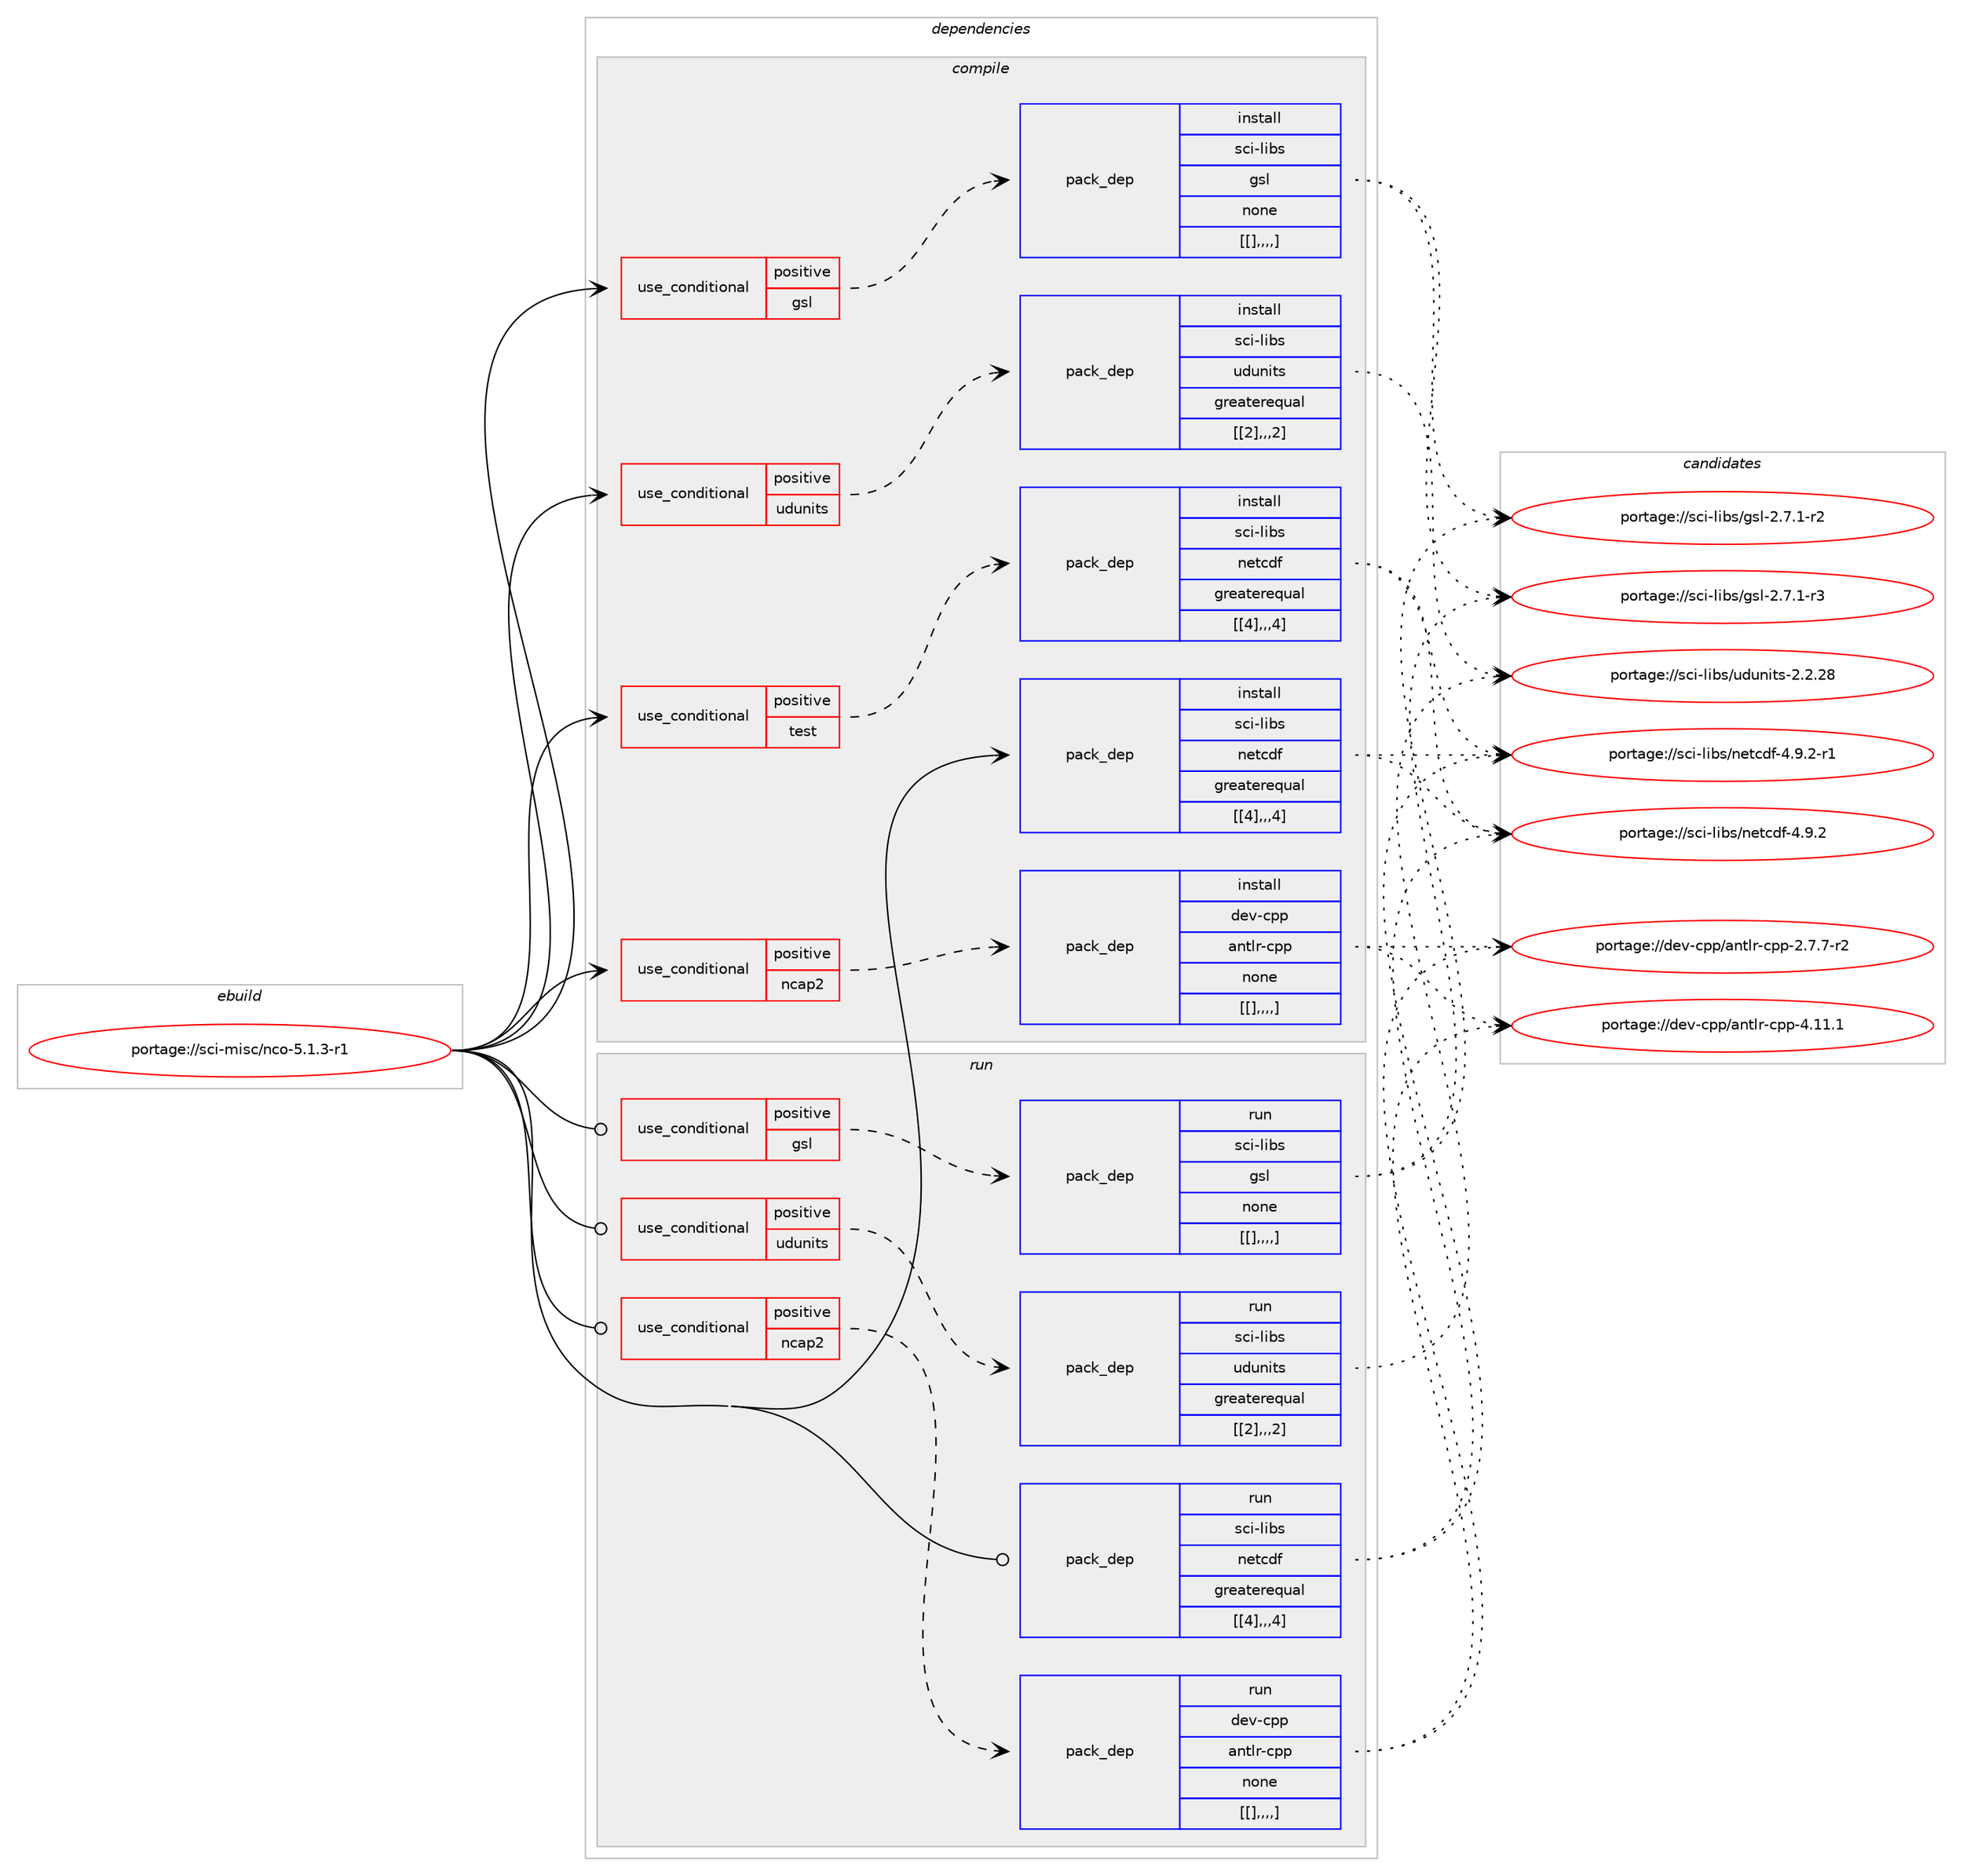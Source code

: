 digraph prolog {

# *************
# Graph options
# *************

newrank=true;
concentrate=true;
compound=true;
graph [rankdir=LR,fontname=Helvetica,fontsize=10,ranksep=1.5];#, ranksep=2.5, nodesep=0.2];
edge  [arrowhead=vee];
node  [fontname=Helvetica,fontsize=10];

# **********
# The ebuild
# **********

subgraph cluster_leftcol {
color=gray;
label=<<i>ebuild</i>>;
id [label="portage://sci-misc/nco-5.1.3-r1", color=red, width=4, href="../sci-misc/nco-5.1.3-r1.svg"];
}

# ****************
# The dependencies
# ****************

subgraph cluster_midcol {
color=gray;
label=<<i>dependencies</i>>;
subgraph cluster_compile {
fillcolor="#eeeeee";
style=filled;
label=<<i>compile</i>>;
subgraph cond112876 {
dependency426694 [label=<<TABLE BORDER="0" CELLBORDER="1" CELLSPACING="0" CELLPADDING="4"><TR><TD ROWSPAN="3" CELLPADDING="10">use_conditional</TD></TR><TR><TD>positive</TD></TR><TR><TD>gsl</TD></TR></TABLE>>, shape=none, color=red];
subgraph pack310781 {
dependency426695 [label=<<TABLE BORDER="0" CELLBORDER="1" CELLSPACING="0" CELLPADDING="4" WIDTH="220"><TR><TD ROWSPAN="6" CELLPADDING="30">pack_dep</TD></TR><TR><TD WIDTH="110">install</TD></TR><TR><TD>sci-libs</TD></TR><TR><TD>gsl</TD></TR><TR><TD>none</TD></TR><TR><TD>[[],,,,]</TD></TR></TABLE>>, shape=none, color=blue];
}
dependency426694:e -> dependency426695:w [weight=20,style="dashed",arrowhead="vee"];
}
id:e -> dependency426694:w [weight=20,style="solid",arrowhead="vee"];
subgraph cond112877 {
dependency426696 [label=<<TABLE BORDER="0" CELLBORDER="1" CELLSPACING="0" CELLPADDING="4"><TR><TD ROWSPAN="3" CELLPADDING="10">use_conditional</TD></TR><TR><TD>positive</TD></TR><TR><TD>ncap2</TD></TR></TABLE>>, shape=none, color=red];
subgraph pack310782 {
dependency426697 [label=<<TABLE BORDER="0" CELLBORDER="1" CELLSPACING="0" CELLPADDING="4" WIDTH="220"><TR><TD ROWSPAN="6" CELLPADDING="30">pack_dep</TD></TR><TR><TD WIDTH="110">install</TD></TR><TR><TD>dev-cpp</TD></TR><TR><TD>antlr-cpp</TD></TR><TR><TD>none</TD></TR><TR><TD>[[],,,,]</TD></TR></TABLE>>, shape=none, color=blue];
}
dependency426696:e -> dependency426697:w [weight=20,style="dashed",arrowhead="vee"];
}
id:e -> dependency426696:w [weight=20,style="solid",arrowhead="vee"];
subgraph cond112878 {
dependency426698 [label=<<TABLE BORDER="0" CELLBORDER="1" CELLSPACING="0" CELLPADDING="4"><TR><TD ROWSPAN="3" CELLPADDING="10">use_conditional</TD></TR><TR><TD>positive</TD></TR><TR><TD>test</TD></TR></TABLE>>, shape=none, color=red];
subgraph pack310783 {
dependency426699 [label=<<TABLE BORDER="0" CELLBORDER="1" CELLSPACING="0" CELLPADDING="4" WIDTH="220"><TR><TD ROWSPAN="6" CELLPADDING="30">pack_dep</TD></TR><TR><TD WIDTH="110">install</TD></TR><TR><TD>sci-libs</TD></TR><TR><TD>netcdf</TD></TR><TR><TD>greaterequal</TD></TR><TR><TD>[[4],,,4]</TD></TR></TABLE>>, shape=none, color=blue];
}
dependency426698:e -> dependency426699:w [weight=20,style="dashed",arrowhead="vee"];
}
id:e -> dependency426698:w [weight=20,style="solid",arrowhead="vee"];
subgraph cond112879 {
dependency426700 [label=<<TABLE BORDER="0" CELLBORDER="1" CELLSPACING="0" CELLPADDING="4"><TR><TD ROWSPAN="3" CELLPADDING="10">use_conditional</TD></TR><TR><TD>positive</TD></TR><TR><TD>udunits</TD></TR></TABLE>>, shape=none, color=red];
subgraph pack310784 {
dependency426701 [label=<<TABLE BORDER="0" CELLBORDER="1" CELLSPACING="0" CELLPADDING="4" WIDTH="220"><TR><TD ROWSPAN="6" CELLPADDING="30">pack_dep</TD></TR><TR><TD WIDTH="110">install</TD></TR><TR><TD>sci-libs</TD></TR><TR><TD>udunits</TD></TR><TR><TD>greaterequal</TD></TR><TR><TD>[[2],,,2]</TD></TR></TABLE>>, shape=none, color=blue];
}
dependency426700:e -> dependency426701:w [weight=20,style="dashed",arrowhead="vee"];
}
id:e -> dependency426700:w [weight=20,style="solid",arrowhead="vee"];
subgraph pack310785 {
dependency426702 [label=<<TABLE BORDER="0" CELLBORDER="1" CELLSPACING="0" CELLPADDING="4" WIDTH="220"><TR><TD ROWSPAN="6" CELLPADDING="30">pack_dep</TD></TR><TR><TD WIDTH="110">install</TD></TR><TR><TD>sci-libs</TD></TR><TR><TD>netcdf</TD></TR><TR><TD>greaterequal</TD></TR><TR><TD>[[4],,,4]</TD></TR></TABLE>>, shape=none, color=blue];
}
id:e -> dependency426702:w [weight=20,style="solid",arrowhead="vee"];
}
subgraph cluster_compileandrun {
fillcolor="#eeeeee";
style=filled;
label=<<i>compile and run</i>>;
}
subgraph cluster_run {
fillcolor="#eeeeee";
style=filled;
label=<<i>run</i>>;
subgraph cond112880 {
dependency426703 [label=<<TABLE BORDER="0" CELLBORDER="1" CELLSPACING="0" CELLPADDING="4"><TR><TD ROWSPAN="3" CELLPADDING="10">use_conditional</TD></TR><TR><TD>positive</TD></TR><TR><TD>gsl</TD></TR></TABLE>>, shape=none, color=red];
subgraph pack310786 {
dependency426704 [label=<<TABLE BORDER="0" CELLBORDER="1" CELLSPACING="0" CELLPADDING="4" WIDTH="220"><TR><TD ROWSPAN="6" CELLPADDING="30">pack_dep</TD></TR><TR><TD WIDTH="110">run</TD></TR><TR><TD>sci-libs</TD></TR><TR><TD>gsl</TD></TR><TR><TD>none</TD></TR><TR><TD>[[],,,,]</TD></TR></TABLE>>, shape=none, color=blue];
}
dependency426703:e -> dependency426704:w [weight=20,style="dashed",arrowhead="vee"];
}
id:e -> dependency426703:w [weight=20,style="solid",arrowhead="odot"];
subgraph cond112881 {
dependency426705 [label=<<TABLE BORDER="0" CELLBORDER="1" CELLSPACING="0" CELLPADDING="4"><TR><TD ROWSPAN="3" CELLPADDING="10">use_conditional</TD></TR><TR><TD>positive</TD></TR><TR><TD>ncap2</TD></TR></TABLE>>, shape=none, color=red];
subgraph pack310787 {
dependency426706 [label=<<TABLE BORDER="0" CELLBORDER="1" CELLSPACING="0" CELLPADDING="4" WIDTH="220"><TR><TD ROWSPAN="6" CELLPADDING="30">pack_dep</TD></TR><TR><TD WIDTH="110">run</TD></TR><TR><TD>dev-cpp</TD></TR><TR><TD>antlr-cpp</TD></TR><TR><TD>none</TD></TR><TR><TD>[[],,,,]</TD></TR></TABLE>>, shape=none, color=blue];
}
dependency426705:e -> dependency426706:w [weight=20,style="dashed",arrowhead="vee"];
}
id:e -> dependency426705:w [weight=20,style="solid",arrowhead="odot"];
subgraph cond112882 {
dependency426707 [label=<<TABLE BORDER="0" CELLBORDER="1" CELLSPACING="0" CELLPADDING="4"><TR><TD ROWSPAN="3" CELLPADDING="10">use_conditional</TD></TR><TR><TD>positive</TD></TR><TR><TD>udunits</TD></TR></TABLE>>, shape=none, color=red];
subgraph pack310788 {
dependency426708 [label=<<TABLE BORDER="0" CELLBORDER="1" CELLSPACING="0" CELLPADDING="4" WIDTH="220"><TR><TD ROWSPAN="6" CELLPADDING="30">pack_dep</TD></TR><TR><TD WIDTH="110">run</TD></TR><TR><TD>sci-libs</TD></TR><TR><TD>udunits</TD></TR><TR><TD>greaterequal</TD></TR><TR><TD>[[2],,,2]</TD></TR></TABLE>>, shape=none, color=blue];
}
dependency426707:e -> dependency426708:w [weight=20,style="dashed",arrowhead="vee"];
}
id:e -> dependency426707:w [weight=20,style="solid",arrowhead="odot"];
subgraph pack310789 {
dependency426709 [label=<<TABLE BORDER="0" CELLBORDER="1" CELLSPACING="0" CELLPADDING="4" WIDTH="220"><TR><TD ROWSPAN="6" CELLPADDING="30">pack_dep</TD></TR><TR><TD WIDTH="110">run</TD></TR><TR><TD>sci-libs</TD></TR><TR><TD>netcdf</TD></TR><TR><TD>greaterequal</TD></TR><TR><TD>[[4],,,4]</TD></TR></TABLE>>, shape=none, color=blue];
}
id:e -> dependency426709:w [weight=20,style="solid",arrowhead="odot"];
}
}

# **************
# The candidates
# **************

subgraph cluster_choices {
rank=same;
color=gray;
label=<<i>candidates</i>>;

subgraph choice310781 {
color=black;
nodesep=1;
choice115991054510810598115471031151084550465546494511451 [label="portage://sci-libs/gsl-2.7.1-r3", color=red, width=4,href="../sci-libs/gsl-2.7.1-r3.svg"];
choice115991054510810598115471031151084550465546494511450 [label="portage://sci-libs/gsl-2.7.1-r2", color=red, width=4,href="../sci-libs/gsl-2.7.1-r2.svg"];
dependency426695:e -> choice115991054510810598115471031151084550465546494511451:w [style=dotted,weight="100"];
dependency426695:e -> choice115991054510810598115471031151084550465546494511450:w [style=dotted,weight="100"];
}
subgraph choice310782 {
color=black;
nodesep=1;
choice10010111845991121124797110116108114459911211245524649494649 [label="portage://dev-cpp/antlr-cpp-4.11.1", color=red, width=4,href="../dev-cpp/antlr-cpp-4.11.1.svg"];
choice1001011184599112112479711011610811445991121124550465546554511450 [label="portage://dev-cpp/antlr-cpp-2.7.7-r2", color=red, width=4,href="../dev-cpp/antlr-cpp-2.7.7-r2.svg"];
dependency426697:e -> choice10010111845991121124797110116108114459911211245524649494649:w [style=dotted,weight="100"];
dependency426697:e -> choice1001011184599112112479711011610811445991121124550465546554511450:w [style=dotted,weight="100"];
}
subgraph choice310783 {
color=black;
nodesep=1;
choice11599105451081059811547110101116991001024552465746504511449 [label="portage://sci-libs/netcdf-4.9.2-r1", color=red, width=4,href="../sci-libs/netcdf-4.9.2-r1.svg"];
choice1159910545108105981154711010111699100102455246574650 [label="portage://sci-libs/netcdf-4.9.2", color=red, width=4,href="../sci-libs/netcdf-4.9.2.svg"];
dependency426699:e -> choice11599105451081059811547110101116991001024552465746504511449:w [style=dotted,weight="100"];
dependency426699:e -> choice1159910545108105981154711010111699100102455246574650:w [style=dotted,weight="100"];
}
subgraph choice310784 {
color=black;
nodesep=1;
choice1159910545108105981154711710011711010511611545504650465056 [label="portage://sci-libs/udunits-2.2.28", color=red, width=4,href="../sci-libs/udunits-2.2.28.svg"];
dependency426701:e -> choice1159910545108105981154711710011711010511611545504650465056:w [style=dotted,weight="100"];
}
subgraph choice310785 {
color=black;
nodesep=1;
choice11599105451081059811547110101116991001024552465746504511449 [label="portage://sci-libs/netcdf-4.9.2-r1", color=red, width=4,href="../sci-libs/netcdf-4.9.2-r1.svg"];
choice1159910545108105981154711010111699100102455246574650 [label="portage://sci-libs/netcdf-4.9.2", color=red, width=4,href="../sci-libs/netcdf-4.9.2.svg"];
dependency426702:e -> choice11599105451081059811547110101116991001024552465746504511449:w [style=dotted,weight="100"];
dependency426702:e -> choice1159910545108105981154711010111699100102455246574650:w [style=dotted,weight="100"];
}
subgraph choice310786 {
color=black;
nodesep=1;
choice115991054510810598115471031151084550465546494511451 [label="portage://sci-libs/gsl-2.7.1-r3", color=red, width=4,href="../sci-libs/gsl-2.7.1-r3.svg"];
choice115991054510810598115471031151084550465546494511450 [label="portage://sci-libs/gsl-2.7.1-r2", color=red, width=4,href="../sci-libs/gsl-2.7.1-r2.svg"];
dependency426704:e -> choice115991054510810598115471031151084550465546494511451:w [style=dotted,weight="100"];
dependency426704:e -> choice115991054510810598115471031151084550465546494511450:w [style=dotted,weight="100"];
}
subgraph choice310787 {
color=black;
nodesep=1;
choice10010111845991121124797110116108114459911211245524649494649 [label="portage://dev-cpp/antlr-cpp-4.11.1", color=red, width=4,href="../dev-cpp/antlr-cpp-4.11.1.svg"];
choice1001011184599112112479711011610811445991121124550465546554511450 [label="portage://dev-cpp/antlr-cpp-2.7.7-r2", color=red, width=4,href="../dev-cpp/antlr-cpp-2.7.7-r2.svg"];
dependency426706:e -> choice10010111845991121124797110116108114459911211245524649494649:w [style=dotted,weight="100"];
dependency426706:e -> choice1001011184599112112479711011610811445991121124550465546554511450:w [style=dotted,weight="100"];
}
subgraph choice310788 {
color=black;
nodesep=1;
choice1159910545108105981154711710011711010511611545504650465056 [label="portage://sci-libs/udunits-2.2.28", color=red, width=4,href="../sci-libs/udunits-2.2.28.svg"];
dependency426708:e -> choice1159910545108105981154711710011711010511611545504650465056:w [style=dotted,weight="100"];
}
subgraph choice310789 {
color=black;
nodesep=1;
choice11599105451081059811547110101116991001024552465746504511449 [label="portage://sci-libs/netcdf-4.9.2-r1", color=red, width=4,href="../sci-libs/netcdf-4.9.2-r1.svg"];
choice1159910545108105981154711010111699100102455246574650 [label="portage://sci-libs/netcdf-4.9.2", color=red, width=4,href="../sci-libs/netcdf-4.9.2.svg"];
dependency426709:e -> choice11599105451081059811547110101116991001024552465746504511449:w [style=dotted,weight="100"];
dependency426709:e -> choice1159910545108105981154711010111699100102455246574650:w [style=dotted,weight="100"];
}
}

}
